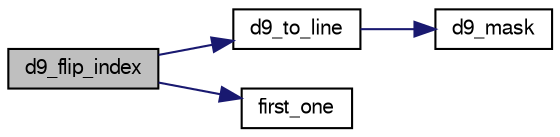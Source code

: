 digraph "d9_flip_index"
{
 // LATEX_PDF_SIZE
  bgcolor="transparent";
  edge [fontname="FreeSans",fontsize="10",labelfontname="FreeSans",labelfontsize="10"];
  node [fontname="FreeSans",fontsize="10",shape=record];
  rankdir="LR";
  Node1 [label="d9_flip_index",height=0.2,width=0.4,color="black", fillcolor="grey75", style="filled", fontcolor="black",tooltip=" "];
  Node1 -> Node2 [color="midnightblue",fontsize="10",style="solid",fontname="FreeSans"];
  Node2 [label="d9_to_line",height=0.2,width=0.4,color="black",URL="$generate__count__flip_8c.html#a1894dbb99b12f341fb0254f2cee36405",tooltip=" "];
  Node2 -> Node3 [color="midnightblue",fontsize="10",style="solid",fontname="FreeSans"];
  Node3 [label="d9_mask",height=0.2,width=0.4,color="black",URL="$generate__count__flip_8c.html#afe65cbb1d214be7e72a2b1821838fc24",tooltip=" "];
  Node1 -> Node4 [color="midnightblue",fontsize="10",style="solid",fontname="FreeSans"];
  Node4 [label="first_one",height=0.2,width=0.4,color="black",URL="$generate__count__flip_8c.html#a04572fb0ed3f98f9472e3e5041571c73",tooltip=" "];
}
